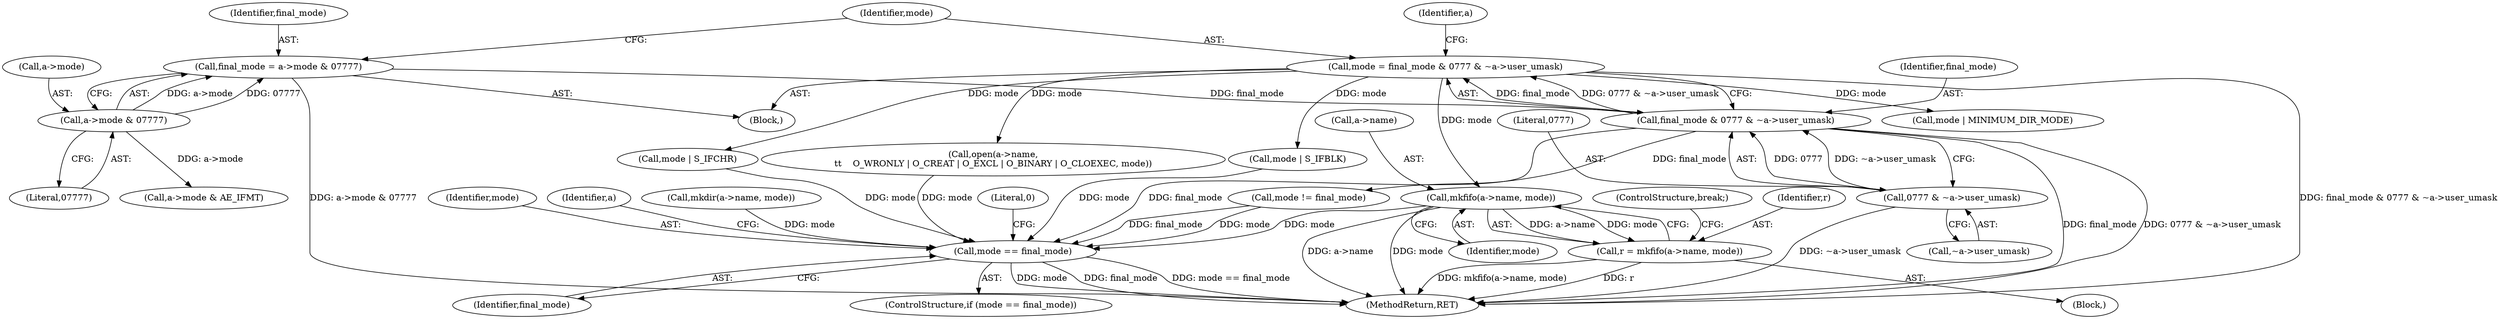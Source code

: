 digraph "0_libarchive_dfd6b54ce33960e420fb206d8872fb759b577ad9_1@pointer" {
"1000313" [label="(Call,mkfifo(a->name, mode))"];
"1000173" [label="(Call,mode = final_mode & 0777 & ~a->user_umask)"];
"1000175" [label="(Call,final_mode & 0777 & ~a->user_umask)"];
"1000166" [label="(Call,final_mode = a->mode & 07777)"];
"1000168" [label="(Call,a->mode & 07777)"];
"1000177" [label="(Call,0777 & ~a->user_umask)"];
"1000311" [label="(Call,r = mkfifo(a->name, mode))"];
"1000324" [label="(Call,mode == final_mode)"];
"1000166" [label="(Call,final_mode = a->mode & 07777)"];
"1000325" [label="(Identifier,mode)"];
"1000188" [label="(Block,)"];
"1000175" [label="(Call,final_mode & 0777 & ~a->user_umask)"];
"1000326" [label="(Identifier,final_mode)"];
"1000287" [label="(Call,mode != final_mode)"];
"1000243" [label="(Call,mode | S_IFBLK)"];
"1000311" [label="(Call,r = mkfifo(a->name, mode))"];
"1000314" [label="(Call,a->name)"];
"1000334" [label="(MethodReturn,RET)"];
"1000177" [label="(Call,0777 & ~a->user_umask)"];
"1000167" [label="(Identifier,final_mode)"];
"1000323" [label="(ControlStructure,if (mode == final_mode))"];
"1000169" [label="(Call,a->mode)"];
"1000312" [label="(Identifier,r)"];
"1000183" [label="(Call,a->mode & AE_IFMT)"];
"1000178" [label="(Literal,0777)"];
"1000125" [label="(Block,)"];
"1000255" [label="(Call,mode | MINIMUM_DIR_MODE)"];
"1000168" [label="(Call,a->mode & 07777)"];
"1000228" [label="(Call,mode | S_IFCHR)"];
"1000329" [label="(Identifier,a)"];
"1000195" [label="(Call,open(a->name,\n\t\t    O_WRONLY | O_CREAT | O_EXCL | O_BINARY | O_CLOEXEC, mode))"];
"1000179" [label="(Call,~a->user_umask)"];
"1000176" [label="(Identifier,final_mode)"];
"1000313" [label="(Call,mkfifo(a->name, mode))"];
"1000174" [label="(Identifier,mode)"];
"1000261" [label="(Call,mkdir(a->name, mode))"];
"1000173" [label="(Call,mode = final_mode & 0777 & ~a->user_umask)"];
"1000333" [label="(Literal,0)"];
"1000317" [label="(Identifier,mode)"];
"1000172" [label="(Literal,07777)"];
"1000185" [label="(Identifier,a)"];
"1000324" [label="(Call,mode == final_mode)"];
"1000318" [label="(ControlStructure,break;)"];
"1000313" -> "1000311"  [label="AST: "];
"1000313" -> "1000317"  [label="CFG: "];
"1000314" -> "1000313"  [label="AST: "];
"1000317" -> "1000313"  [label="AST: "];
"1000311" -> "1000313"  [label="CFG: "];
"1000313" -> "1000334"  [label="DDG: a->name"];
"1000313" -> "1000334"  [label="DDG: mode"];
"1000313" -> "1000311"  [label="DDG: a->name"];
"1000313" -> "1000311"  [label="DDG: mode"];
"1000173" -> "1000313"  [label="DDG: mode"];
"1000313" -> "1000324"  [label="DDG: mode"];
"1000173" -> "1000125"  [label="AST: "];
"1000173" -> "1000175"  [label="CFG: "];
"1000174" -> "1000173"  [label="AST: "];
"1000175" -> "1000173"  [label="AST: "];
"1000185" -> "1000173"  [label="CFG: "];
"1000173" -> "1000334"  [label="DDG: final_mode & 0777 & ~a->user_umask"];
"1000175" -> "1000173"  [label="DDG: final_mode"];
"1000175" -> "1000173"  [label="DDG: 0777 & ~a->user_umask"];
"1000173" -> "1000195"  [label="DDG: mode"];
"1000173" -> "1000228"  [label="DDG: mode"];
"1000173" -> "1000243"  [label="DDG: mode"];
"1000173" -> "1000255"  [label="DDG: mode"];
"1000175" -> "1000177"  [label="CFG: "];
"1000176" -> "1000175"  [label="AST: "];
"1000177" -> "1000175"  [label="AST: "];
"1000175" -> "1000334"  [label="DDG: final_mode"];
"1000175" -> "1000334"  [label="DDG: 0777 & ~a->user_umask"];
"1000166" -> "1000175"  [label="DDG: final_mode"];
"1000177" -> "1000175"  [label="DDG: 0777"];
"1000177" -> "1000175"  [label="DDG: ~a->user_umask"];
"1000175" -> "1000287"  [label="DDG: final_mode"];
"1000175" -> "1000324"  [label="DDG: final_mode"];
"1000166" -> "1000125"  [label="AST: "];
"1000166" -> "1000168"  [label="CFG: "];
"1000167" -> "1000166"  [label="AST: "];
"1000168" -> "1000166"  [label="AST: "];
"1000174" -> "1000166"  [label="CFG: "];
"1000166" -> "1000334"  [label="DDG: a->mode & 07777"];
"1000168" -> "1000166"  [label="DDG: a->mode"];
"1000168" -> "1000166"  [label="DDG: 07777"];
"1000168" -> "1000172"  [label="CFG: "];
"1000169" -> "1000168"  [label="AST: "];
"1000172" -> "1000168"  [label="AST: "];
"1000168" -> "1000183"  [label="DDG: a->mode"];
"1000177" -> "1000179"  [label="CFG: "];
"1000178" -> "1000177"  [label="AST: "];
"1000179" -> "1000177"  [label="AST: "];
"1000177" -> "1000334"  [label="DDG: ~a->user_umask"];
"1000311" -> "1000188"  [label="AST: "];
"1000312" -> "1000311"  [label="AST: "];
"1000318" -> "1000311"  [label="CFG: "];
"1000311" -> "1000334"  [label="DDG: r"];
"1000311" -> "1000334"  [label="DDG: mkfifo(a->name, mode)"];
"1000324" -> "1000323"  [label="AST: "];
"1000324" -> "1000326"  [label="CFG: "];
"1000325" -> "1000324"  [label="AST: "];
"1000326" -> "1000324"  [label="AST: "];
"1000329" -> "1000324"  [label="CFG: "];
"1000333" -> "1000324"  [label="CFG: "];
"1000324" -> "1000334"  [label="DDG: final_mode"];
"1000324" -> "1000334"  [label="DDG: mode == final_mode"];
"1000324" -> "1000334"  [label="DDG: mode"];
"1000261" -> "1000324"  [label="DDG: mode"];
"1000228" -> "1000324"  [label="DDG: mode"];
"1000195" -> "1000324"  [label="DDG: mode"];
"1000287" -> "1000324"  [label="DDG: mode"];
"1000287" -> "1000324"  [label="DDG: final_mode"];
"1000243" -> "1000324"  [label="DDG: mode"];
}
